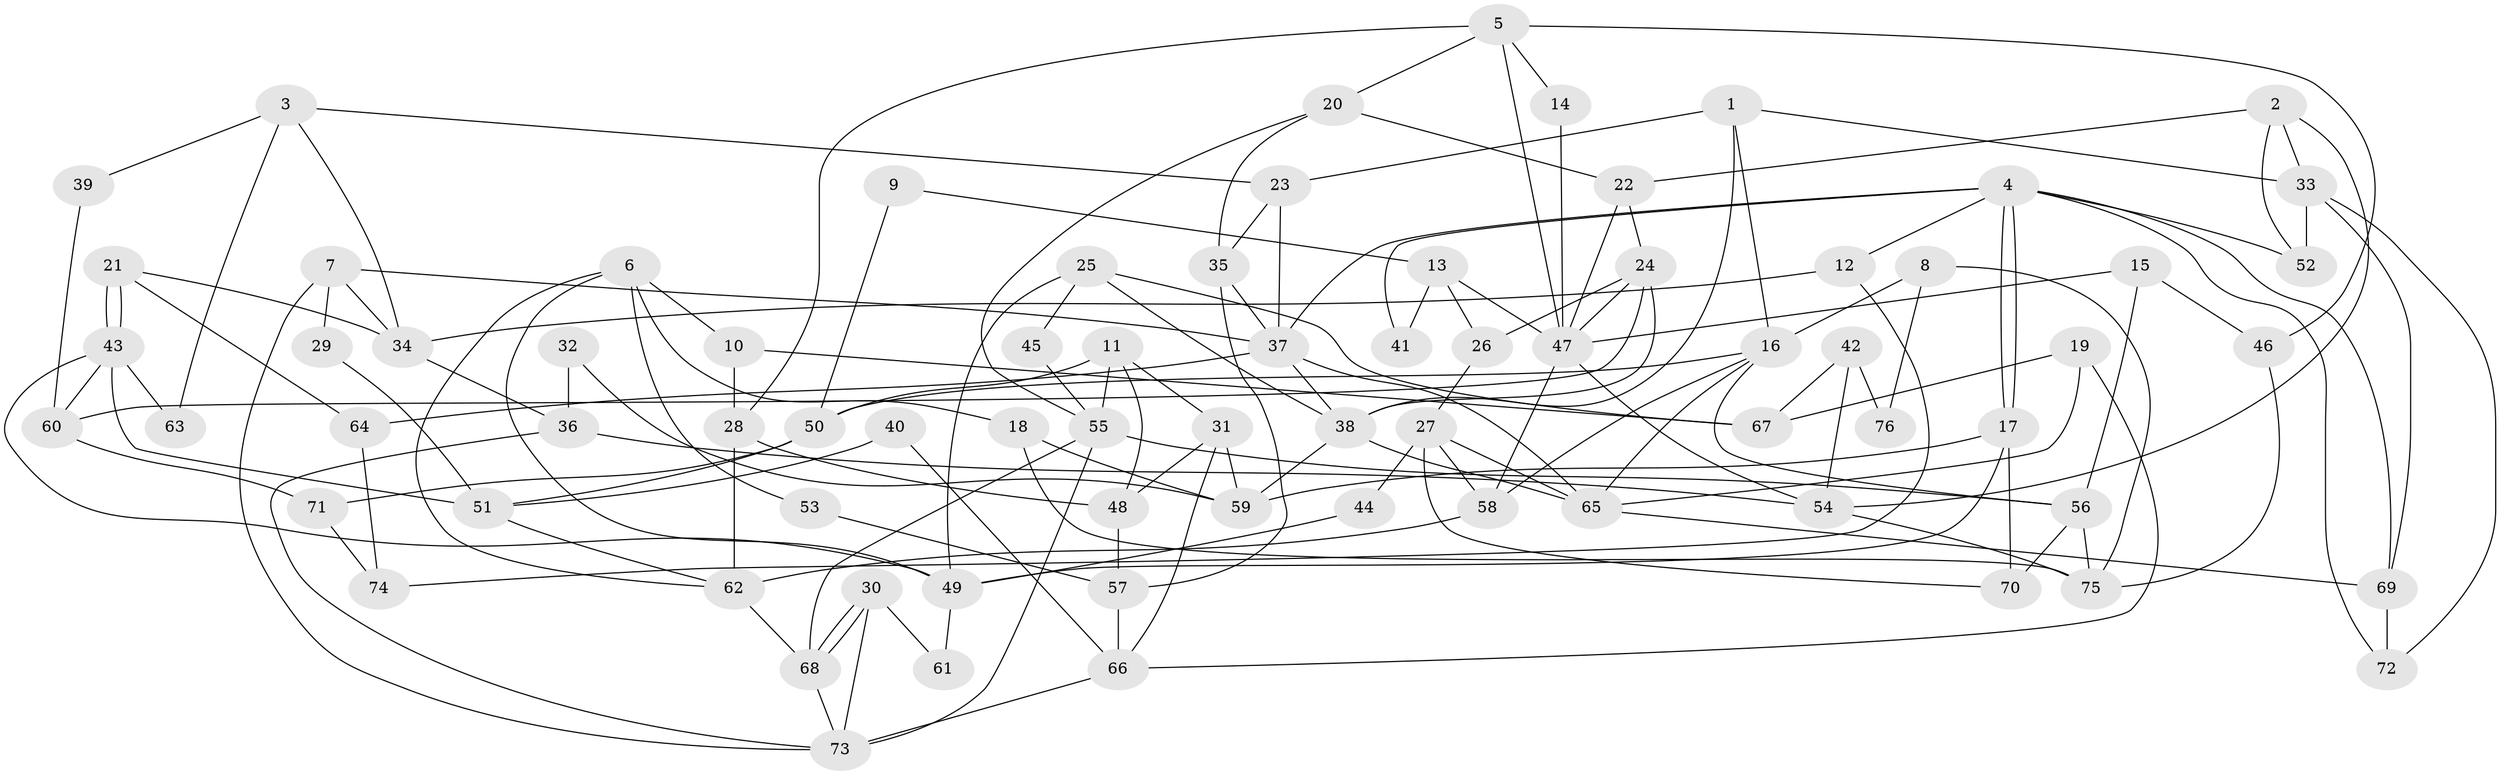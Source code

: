 // coarse degree distribution, {8: 0.08, 4: 0.24, 5: 0.1, 9: 0.04, 6: 0.16, 3: 0.14, 2: 0.16, 7: 0.08}
// Generated by graph-tools (version 1.1) at 2025/42/03/06/25 10:42:01]
// undirected, 76 vertices, 152 edges
graph export_dot {
graph [start="1"]
  node [color=gray90,style=filled];
  1;
  2;
  3;
  4;
  5;
  6;
  7;
  8;
  9;
  10;
  11;
  12;
  13;
  14;
  15;
  16;
  17;
  18;
  19;
  20;
  21;
  22;
  23;
  24;
  25;
  26;
  27;
  28;
  29;
  30;
  31;
  32;
  33;
  34;
  35;
  36;
  37;
  38;
  39;
  40;
  41;
  42;
  43;
  44;
  45;
  46;
  47;
  48;
  49;
  50;
  51;
  52;
  53;
  54;
  55;
  56;
  57;
  58;
  59;
  60;
  61;
  62;
  63;
  64;
  65;
  66;
  67;
  68;
  69;
  70;
  71;
  72;
  73;
  74;
  75;
  76;
  1 -- 33;
  1 -- 16;
  1 -- 23;
  1 -- 38;
  2 -- 22;
  2 -- 52;
  2 -- 33;
  2 -- 54;
  3 -- 23;
  3 -- 34;
  3 -- 39;
  3 -- 63;
  4 -- 17;
  4 -- 17;
  4 -- 72;
  4 -- 12;
  4 -- 37;
  4 -- 41;
  4 -- 52;
  4 -- 69;
  5 -- 47;
  5 -- 28;
  5 -- 14;
  5 -- 20;
  5 -- 46;
  6 -- 49;
  6 -- 62;
  6 -- 10;
  6 -- 18;
  6 -- 53;
  7 -- 73;
  7 -- 37;
  7 -- 29;
  7 -- 34;
  8 -- 16;
  8 -- 75;
  8 -- 76;
  9 -- 13;
  9 -- 50;
  10 -- 67;
  10 -- 28;
  11 -- 48;
  11 -- 31;
  11 -- 50;
  11 -- 55;
  12 -- 34;
  12 -- 74;
  13 -- 47;
  13 -- 26;
  13 -- 41;
  14 -- 47;
  15 -- 46;
  15 -- 56;
  15 -- 47;
  16 -- 56;
  16 -- 58;
  16 -- 50;
  16 -- 65;
  17 -- 70;
  17 -- 49;
  17 -- 59;
  18 -- 59;
  18 -- 75;
  19 -- 66;
  19 -- 65;
  19 -- 67;
  20 -- 35;
  20 -- 22;
  20 -- 55;
  21 -- 34;
  21 -- 43;
  21 -- 43;
  21 -- 64;
  22 -- 47;
  22 -- 24;
  23 -- 37;
  23 -- 35;
  24 -- 38;
  24 -- 26;
  24 -- 47;
  24 -- 60;
  25 -- 49;
  25 -- 38;
  25 -- 45;
  25 -- 67;
  26 -- 27;
  27 -- 65;
  27 -- 58;
  27 -- 44;
  27 -- 70;
  28 -- 62;
  28 -- 48;
  29 -- 51;
  30 -- 68;
  30 -- 68;
  30 -- 73;
  30 -- 61;
  31 -- 66;
  31 -- 59;
  31 -- 48;
  32 -- 59;
  32 -- 36;
  33 -- 69;
  33 -- 52;
  33 -- 72;
  34 -- 36;
  35 -- 37;
  35 -- 57;
  36 -- 73;
  36 -- 54;
  37 -- 38;
  37 -- 64;
  37 -- 65;
  38 -- 65;
  38 -- 59;
  39 -- 60;
  40 -- 51;
  40 -- 66;
  42 -- 67;
  42 -- 54;
  42 -- 76;
  43 -- 60;
  43 -- 49;
  43 -- 51;
  43 -- 63;
  44 -- 49;
  45 -- 55;
  46 -- 75;
  47 -- 54;
  47 -- 58;
  48 -- 57;
  49 -- 61;
  50 -- 51;
  50 -- 71;
  51 -- 62;
  53 -- 57;
  54 -- 75;
  55 -- 56;
  55 -- 68;
  55 -- 73;
  56 -- 75;
  56 -- 70;
  57 -- 66;
  58 -- 62;
  60 -- 71;
  62 -- 68;
  64 -- 74;
  65 -- 69;
  66 -- 73;
  68 -- 73;
  69 -- 72;
  71 -- 74;
}
